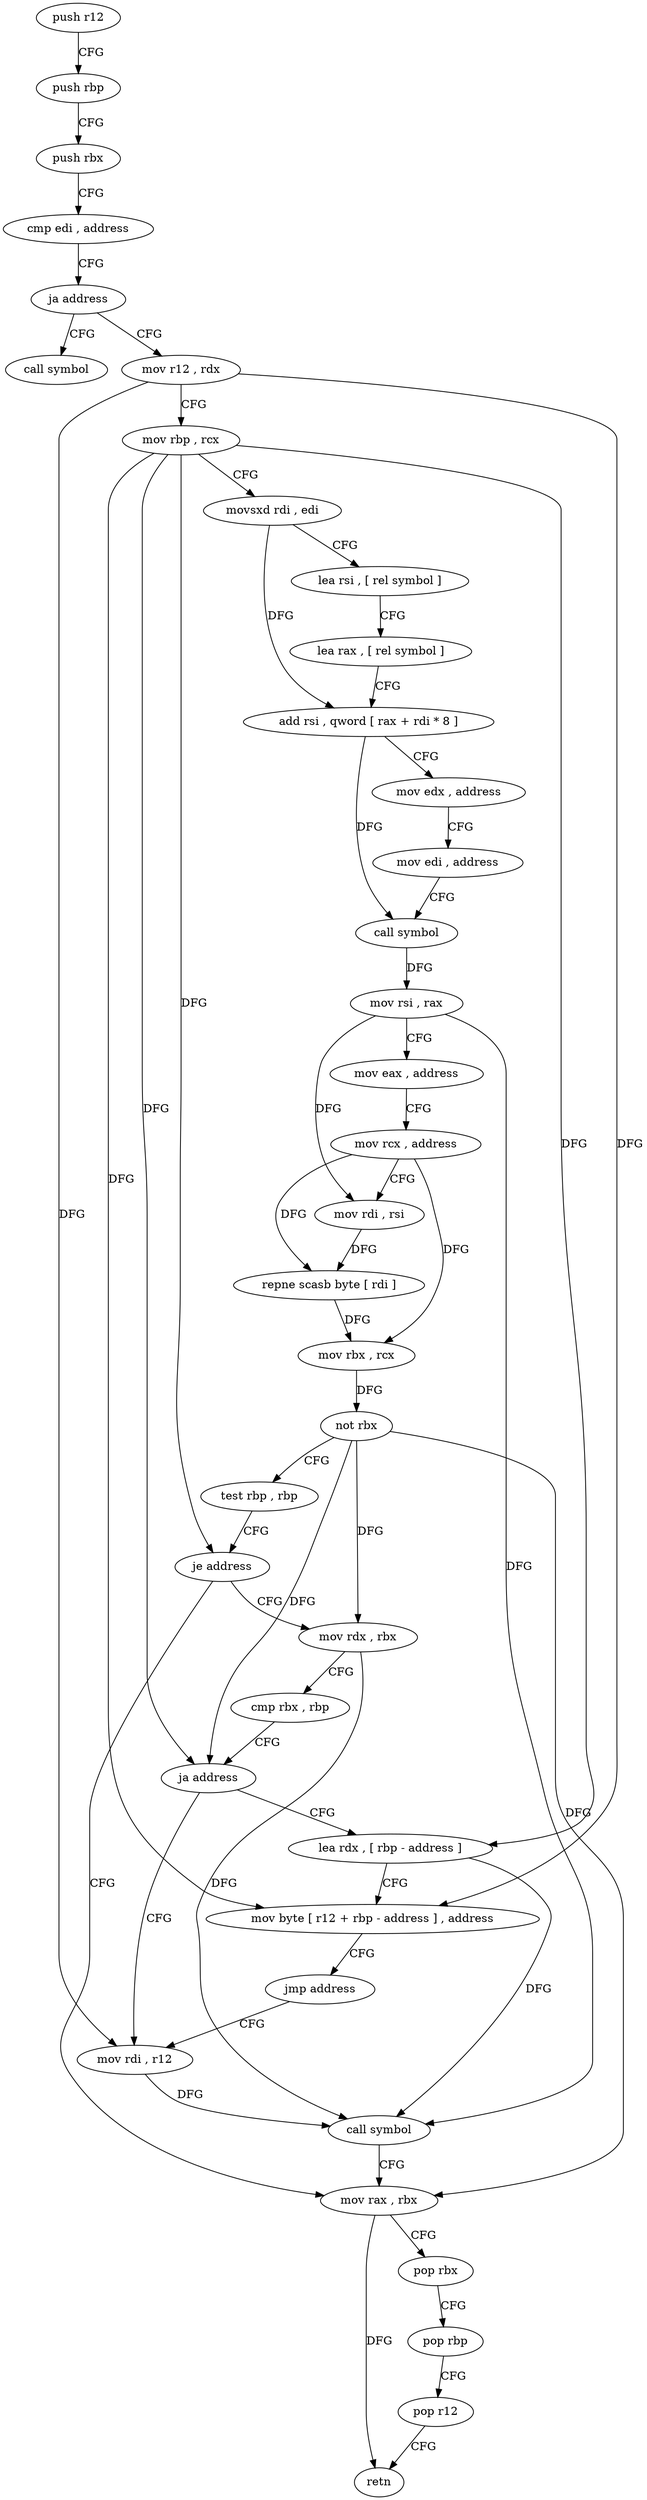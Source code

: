digraph "func" {
"4285143" [label = "push r12" ]
"4285145" [label = "push rbp" ]
"4285146" [label = "push rbx" ]
"4285147" [label = "cmp edi , address" ]
"4285150" [label = "ja address" ]
"4285249" [label = "call symbol" ]
"4285152" [label = "mov r12 , rdx" ]
"4285155" [label = "mov rbp , rcx" ]
"4285158" [label = "movsxd rdi , edi" ]
"4285161" [label = "lea rsi , [ rel symbol ]" ]
"4285168" [label = "lea rax , [ rel symbol ]" ]
"4285175" [label = "add rsi , qword [ rax + rdi * 8 ]" ]
"4285179" [label = "mov edx , address" ]
"4285184" [label = "mov edi , address" ]
"4285189" [label = "call symbol" ]
"4285194" [label = "mov rsi , rax" ]
"4285197" [label = "mov eax , address" ]
"4285202" [label = "mov rcx , address" ]
"4285209" [label = "mov rdi , rsi" ]
"4285212" [label = "repne scasb byte [ rdi ]" ]
"4285214" [label = "mov rbx , rcx" ]
"4285217" [label = "not rbx" ]
"4285220" [label = "test rbp , rbp" ]
"4285223" [label = "je address" ]
"4285241" [label = "mov rax , rbx" ]
"4285225" [label = "mov rdx , rbx" ]
"4285244" [label = "pop rbx" ]
"4285245" [label = "pop rbp" ]
"4285246" [label = "pop r12" ]
"4285248" [label = "retn" ]
"4285228" [label = "cmp rbx , rbp" ]
"4285231" [label = "ja address" ]
"4285254" [label = "lea rdx , [ rbp - address ]" ]
"4285233" [label = "mov rdi , r12" ]
"4285258" [label = "mov byte [ r12 + rbp - address ] , address" ]
"4285264" [label = "jmp address" ]
"4285236" [label = "call symbol" ]
"4285143" -> "4285145" [ label = "CFG" ]
"4285145" -> "4285146" [ label = "CFG" ]
"4285146" -> "4285147" [ label = "CFG" ]
"4285147" -> "4285150" [ label = "CFG" ]
"4285150" -> "4285249" [ label = "CFG" ]
"4285150" -> "4285152" [ label = "CFG" ]
"4285152" -> "4285155" [ label = "CFG" ]
"4285152" -> "4285258" [ label = "DFG" ]
"4285152" -> "4285233" [ label = "DFG" ]
"4285155" -> "4285158" [ label = "CFG" ]
"4285155" -> "4285223" [ label = "DFG" ]
"4285155" -> "4285231" [ label = "DFG" ]
"4285155" -> "4285254" [ label = "DFG" ]
"4285155" -> "4285258" [ label = "DFG" ]
"4285158" -> "4285161" [ label = "CFG" ]
"4285158" -> "4285175" [ label = "DFG" ]
"4285161" -> "4285168" [ label = "CFG" ]
"4285168" -> "4285175" [ label = "CFG" ]
"4285175" -> "4285179" [ label = "CFG" ]
"4285175" -> "4285189" [ label = "DFG" ]
"4285179" -> "4285184" [ label = "CFG" ]
"4285184" -> "4285189" [ label = "CFG" ]
"4285189" -> "4285194" [ label = "DFG" ]
"4285194" -> "4285197" [ label = "CFG" ]
"4285194" -> "4285209" [ label = "DFG" ]
"4285194" -> "4285236" [ label = "DFG" ]
"4285197" -> "4285202" [ label = "CFG" ]
"4285202" -> "4285209" [ label = "CFG" ]
"4285202" -> "4285212" [ label = "DFG" ]
"4285202" -> "4285214" [ label = "DFG" ]
"4285209" -> "4285212" [ label = "DFG" ]
"4285212" -> "4285214" [ label = "DFG" ]
"4285214" -> "4285217" [ label = "DFG" ]
"4285217" -> "4285220" [ label = "CFG" ]
"4285217" -> "4285241" [ label = "DFG" ]
"4285217" -> "4285225" [ label = "DFG" ]
"4285217" -> "4285231" [ label = "DFG" ]
"4285220" -> "4285223" [ label = "CFG" ]
"4285223" -> "4285241" [ label = "CFG" ]
"4285223" -> "4285225" [ label = "CFG" ]
"4285241" -> "4285244" [ label = "CFG" ]
"4285241" -> "4285248" [ label = "DFG" ]
"4285225" -> "4285228" [ label = "CFG" ]
"4285225" -> "4285236" [ label = "DFG" ]
"4285244" -> "4285245" [ label = "CFG" ]
"4285245" -> "4285246" [ label = "CFG" ]
"4285246" -> "4285248" [ label = "CFG" ]
"4285228" -> "4285231" [ label = "CFG" ]
"4285231" -> "4285254" [ label = "CFG" ]
"4285231" -> "4285233" [ label = "CFG" ]
"4285254" -> "4285258" [ label = "CFG" ]
"4285254" -> "4285236" [ label = "DFG" ]
"4285233" -> "4285236" [ label = "DFG" ]
"4285258" -> "4285264" [ label = "CFG" ]
"4285264" -> "4285233" [ label = "CFG" ]
"4285236" -> "4285241" [ label = "CFG" ]
}
